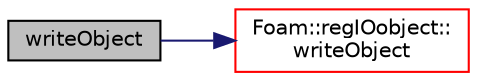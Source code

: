 digraph "writeObject"
{
  bgcolor="transparent";
  edge [fontname="Helvetica",fontsize="10",labelfontname="Helvetica",labelfontsize="10"];
  node [fontname="Helvetica",fontsize="10",shape=record];
  rankdir="LR";
  Node9956 [label="writeObject",height=0.2,width=0.4,color="black", fillcolor="grey75", style="filled", fontcolor="black"];
  Node9956 -> Node9957 [color="midnightblue",fontsize="10",style="solid",fontname="Helvetica"];
  Node9957 [label="Foam::regIOobject::\lwriteObject",height=0.2,width=0.4,color="red",URL="$a27441.html#ad29090f3bdbff43fd95fa2d856219b5f",tooltip="Write using given format, version and compression. "];
}
